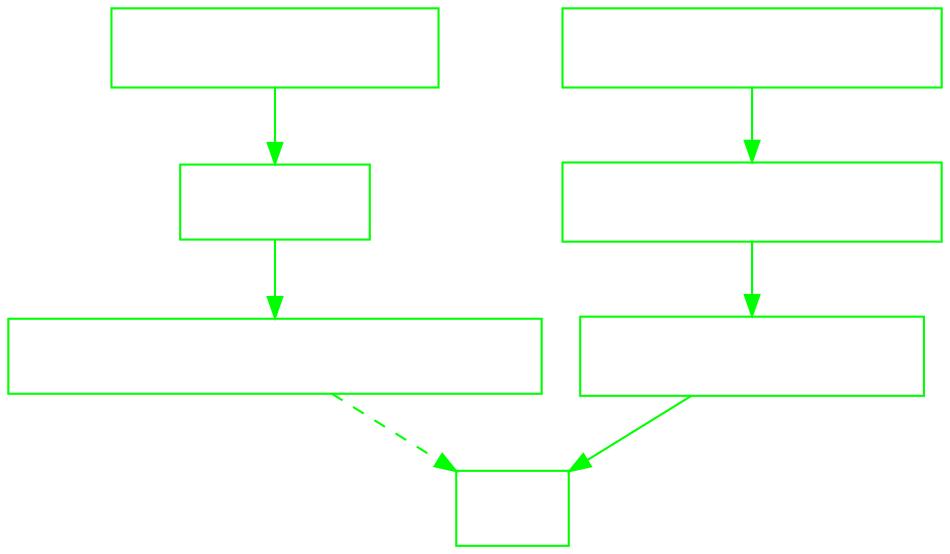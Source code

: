 digraph Governance  {
graph [bgcolor = "transparent"]
edge [color = "green"]
node [fontcolor = "white", color="green", fontname="courier", shape="rectangle"]
 "Research IT\n Governance Group" -> "RSD Group" -> "RSD Resource Allocation Group" 
 "RSD Resource Allocation Group" -> Team [style="dashed" ];
 "Information Services\n Division"  -> "Research IT Services\n Department" ->  "Research Computing\n Group" -> Team;
} 
